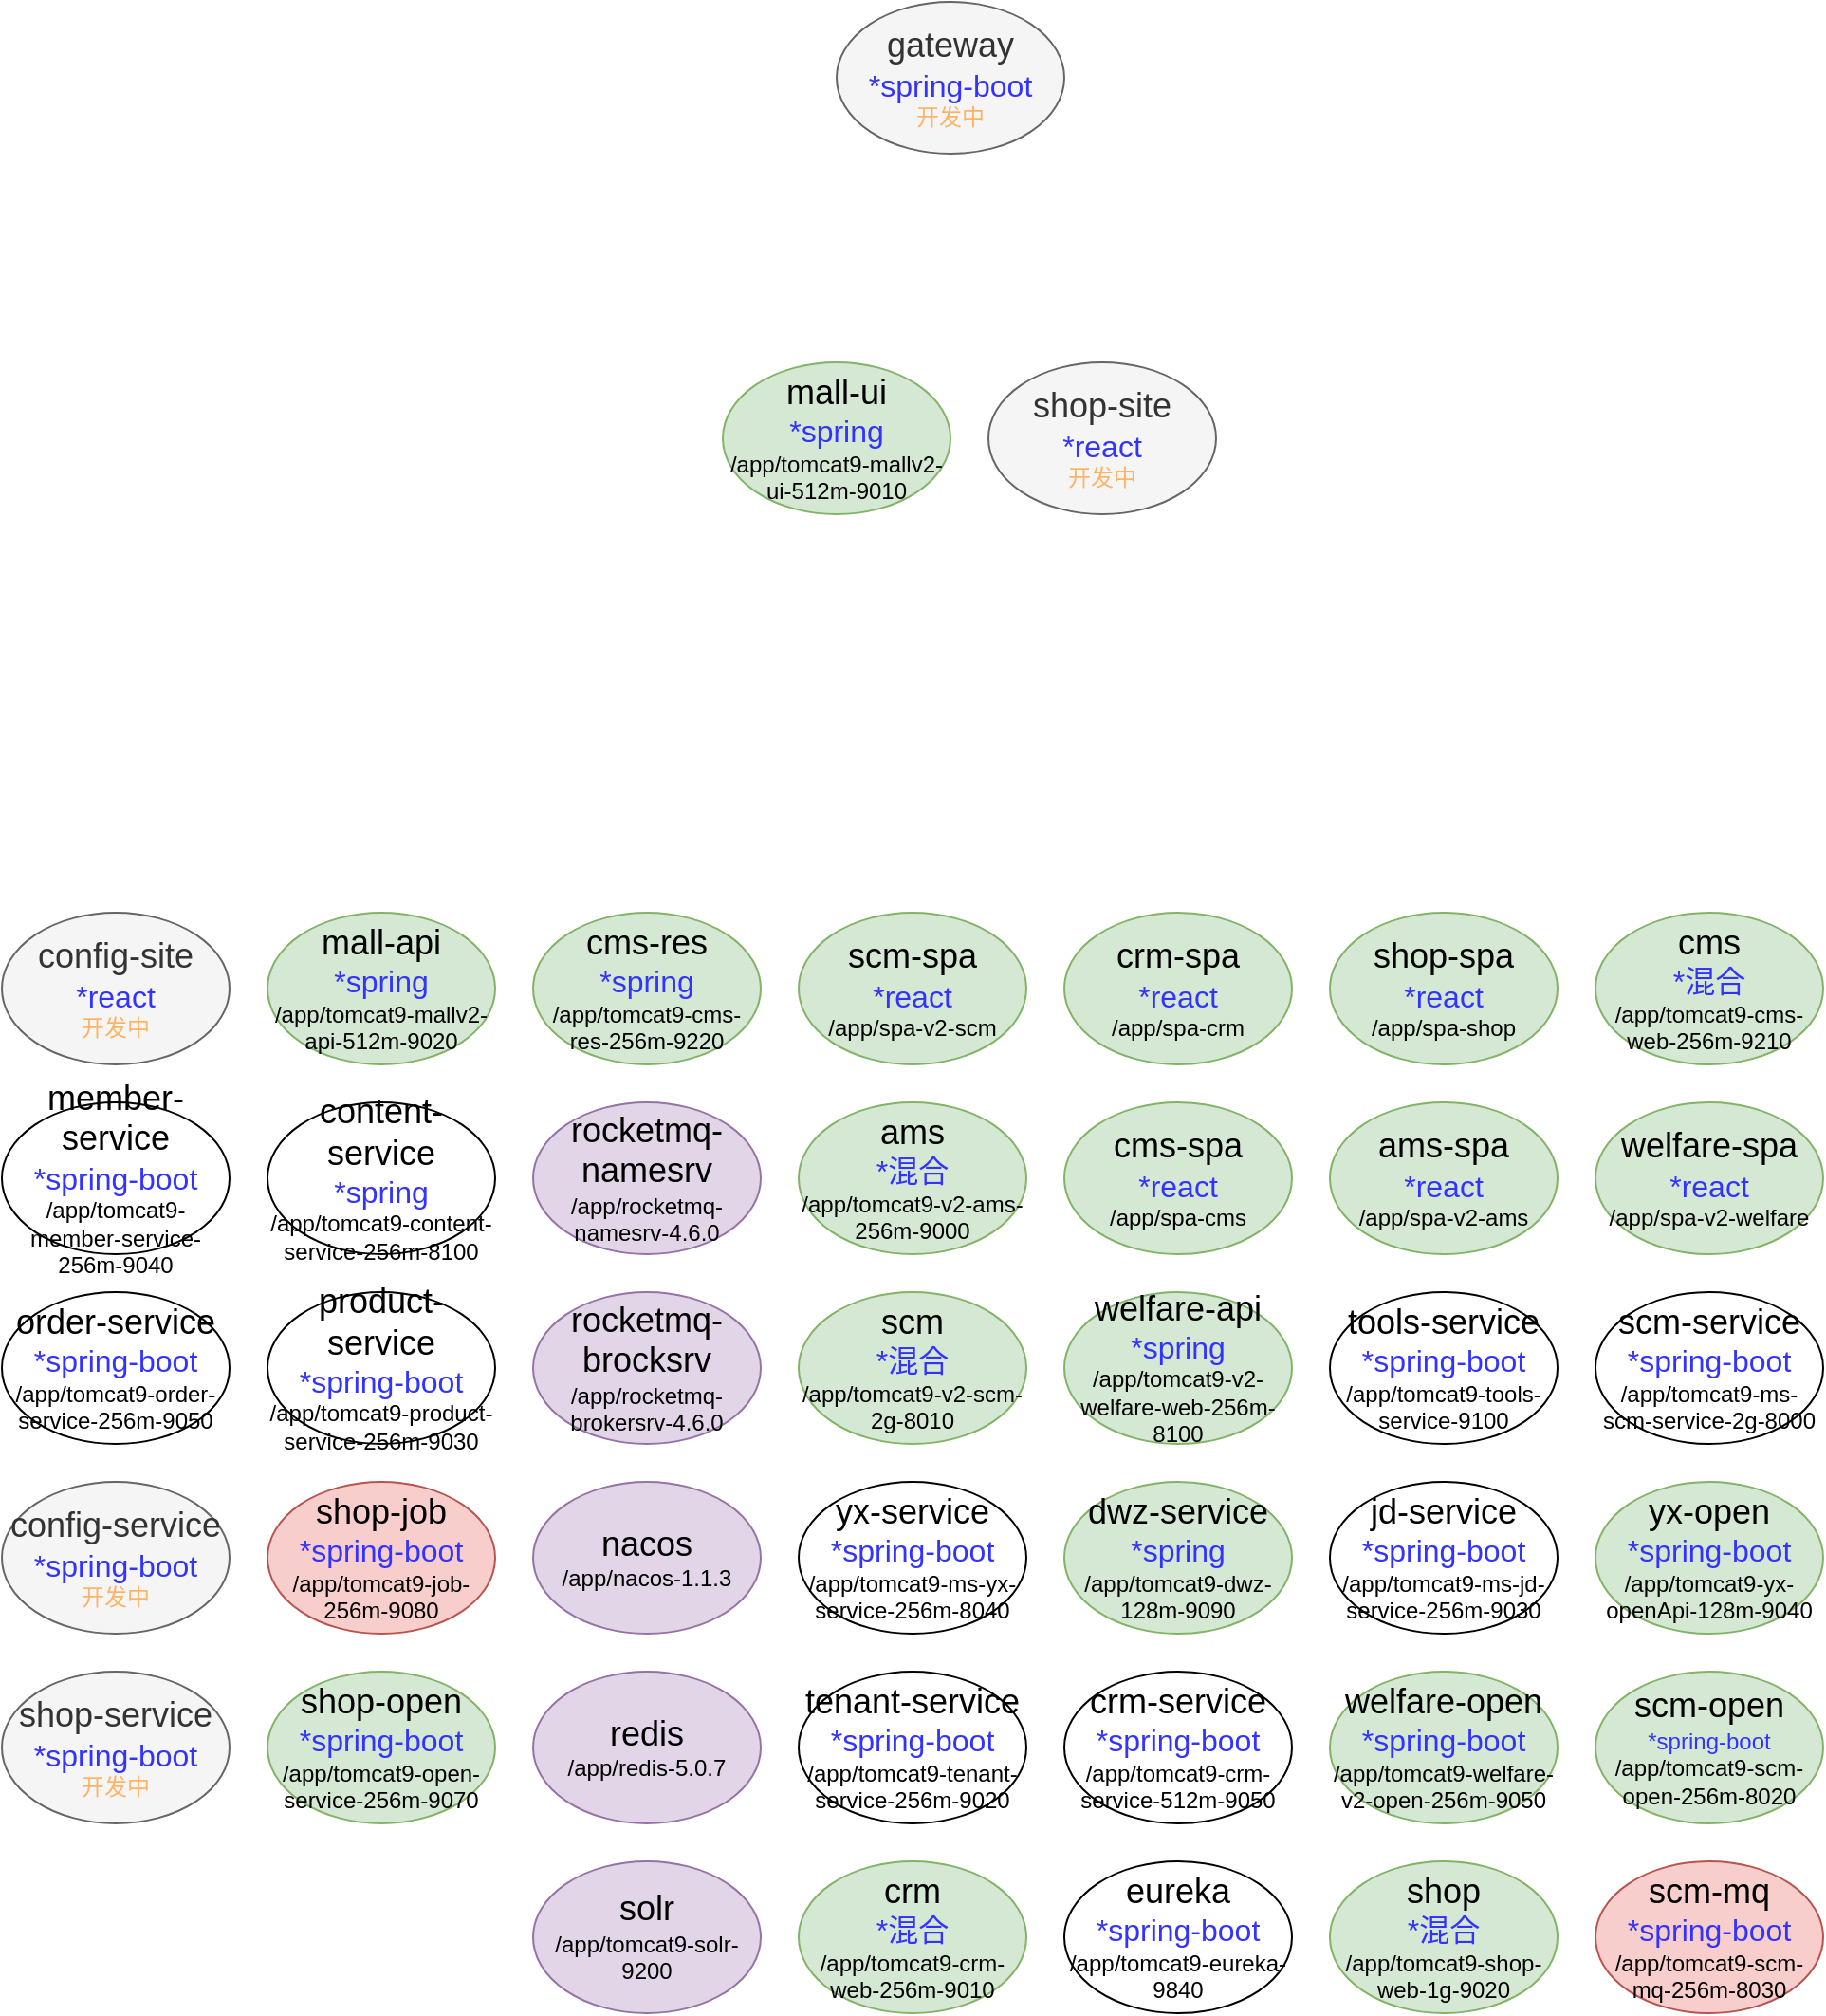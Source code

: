<mxfile version="14.4.8" type="github">
  <diagram id="3ZZgkMrMpcHuPMlteXBm" name="第 1 页">
    <mxGraphModel dx="1326" dy="2249" grid="1" gridSize="10" guides="1" tooltips="1" connect="1" arrows="1" fold="1" page="1" pageScale="1" pageWidth="827" pageHeight="1169" math="0" shadow="0">
      <root>
        <mxCell id="0" />
        <mxCell id="1" parent="0" />
        <mxCell id="qEij2Yaas0XUPH2C4u36-1" value="&lt;font&gt;&lt;font style=&quot;font-size: 18px&quot;&gt;mall-ui&lt;br&gt;&lt;/font&gt;&lt;font style=&quot;font-size: 16px&quot; color=&quot;#3333ff&quot;&gt;*spring&lt;br&gt;&lt;/font&gt;/app/tomcat9-mallv2-ui-512m-9010&lt;br&gt;&lt;/font&gt;" style="ellipse;whiteSpace=wrap;html=1;fillColor=#d5e8d4;strokeColor=#82b366;" vertex="1" parent="1">
          <mxGeometry x="440" y="-230" width="120" height="80" as="geometry" />
        </mxCell>
        <mxCell id="qEij2Yaas0XUPH2C4u36-2" value="&lt;font&gt;&lt;font&gt;&lt;font style=&quot;font-size: 18px&quot;&gt;shop-site&lt;/font&gt;&lt;br&gt;&lt;/font&gt;&lt;font style=&quot;font-size: 16px&quot; color=&quot;#3333ff&quot;&gt;*react&lt;br&gt;&lt;/font&gt;&lt;span style=&quot;color: rgb(255 , 179 , 102)&quot;&gt;开发中&lt;/span&gt;&lt;br&gt;&lt;/font&gt;" style="ellipse;whiteSpace=wrap;html=1;fillColor=#f5f5f5;strokeColor=#666666;fontColor=#333333;" vertex="1" parent="1">
          <mxGeometry x="580" y="-230" width="120" height="80" as="geometry" />
        </mxCell>
        <mxCell id="qEij2Yaas0XUPH2C4u36-4" value="&lt;font&gt;&lt;font style=&quot;font-size: 18px&quot;&gt;scm-spa&lt;br&gt;&lt;/font&gt;&lt;font style=&quot;font-size: 16px&quot; color=&quot;#3333ff&quot;&gt;*react&lt;br&gt;&lt;/font&gt;/app/spa-v2-scm&lt;br&gt;&lt;/font&gt;" style="ellipse;whiteSpace=wrap;html=1;fillColor=#d5e8d4;strokeColor=#82b366;" vertex="1" parent="1">
          <mxGeometry x="480" y="60" width="120" height="80" as="geometry" />
        </mxCell>
        <mxCell id="qEij2Yaas0XUPH2C4u36-5" value="&lt;font&gt;&lt;font style=&quot;font-size: 18px&quot;&gt;crm-spa&lt;br&gt;&lt;/font&gt;&lt;font color=&quot;#3333ff&quot; style=&quot;font-size: 16px&quot;&gt;*react&lt;br&gt;&lt;/font&gt;/app/spa-crm&lt;br&gt;&lt;/font&gt;" style="ellipse;whiteSpace=wrap;html=1;fillColor=#d5e8d4;strokeColor=#82b366;" vertex="1" parent="1">
          <mxGeometry x="620" y="60" width="120" height="80" as="geometry" />
        </mxCell>
        <mxCell id="qEij2Yaas0XUPH2C4u36-6" value="&lt;font&gt;&lt;font style=&quot;font-size: 18px&quot;&gt;shop-spa&lt;br&gt;&lt;/font&gt;&lt;font style=&quot;font-size: 16px&quot; color=&quot;#3333ff&quot;&gt;*react&lt;br&gt;&lt;/font&gt;/app/spa-shop&lt;br&gt;&lt;/font&gt;" style="ellipse;whiteSpace=wrap;html=1;fillColor=#d5e8d4;strokeColor=#82b366;" vertex="1" parent="1">
          <mxGeometry x="760" y="60" width="120" height="80" as="geometry" />
        </mxCell>
        <mxCell id="qEij2Yaas0XUPH2C4u36-7" value="&lt;font&gt;&lt;font style=&quot;font-size: 18px&quot;&gt;cms&lt;br&gt;&lt;/font&gt;&lt;font color=&quot;#3333ff&quot;&gt;&lt;font style=&quot;font-size: 16px&quot;&gt;*混合&lt;/font&gt;&lt;br&gt;&lt;/font&gt;/app/tomcat9-cms-web-256m-9210&lt;br&gt;&lt;/font&gt;" style="ellipse;whiteSpace=wrap;html=1;fillColor=#d5e8d4;strokeColor=#82b366;" vertex="1" parent="1">
          <mxGeometry x="900" y="60" width="120" height="80" as="geometry" />
        </mxCell>
        <mxCell id="qEij2Yaas0XUPH2C4u36-8" value="&lt;font&gt;&lt;font style=&quot;font-size: 18px&quot;&gt;ams&lt;br&gt;&lt;/font&gt;&lt;font color=&quot;#3333ff&quot; style=&quot;font-size: 16px&quot;&gt;*混合&lt;br&gt;&lt;/font&gt;/app/tomcat9-v2-ams-256m-9000&lt;br&gt;&lt;/font&gt;" style="ellipse;whiteSpace=wrap;html=1;fillColor=#d5e8d4;strokeColor=#82b366;" vertex="1" parent="1">
          <mxGeometry x="480" y="160" width="120" height="80" as="geometry" />
        </mxCell>
        <mxCell id="qEij2Yaas0XUPH2C4u36-9" value="&lt;font&gt;&lt;font style=&quot;font-size: 18px&quot;&gt;welfare-spa&lt;br&gt;&lt;/font&gt;&lt;font style=&quot;font-size: 16px&quot; color=&quot;#3333ff&quot;&gt;*react&lt;br&gt;&lt;/font&gt;/app/spa-v2-welfare&lt;br&gt;&lt;/font&gt;" style="ellipse;whiteSpace=wrap;html=1;fillColor=#d5e8d4;strokeColor=#82b366;" vertex="1" parent="1">
          <mxGeometry x="900" y="160" width="120" height="80" as="geometry" />
        </mxCell>
        <mxCell id="qEij2Yaas0XUPH2C4u36-10" value="&lt;font&gt;&lt;span style=&quot;font-size: 18px&quot;&gt;mall-api&lt;br&gt;&lt;/span&gt;&lt;font color=&quot;#3333ff&quot; style=&quot;font-size: 16px&quot;&gt;*spring&lt;br&gt;&lt;/font&gt;/app/tomcat9-mallv2-api-512m-9020&lt;br&gt;&lt;/font&gt;" style="ellipse;whiteSpace=wrap;html=1;fillColor=#d5e8d4;strokeColor=#82b366;" vertex="1" parent="1">
          <mxGeometry x="200" y="60" width="120" height="80" as="geometry" />
        </mxCell>
        <mxCell id="qEij2Yaas0XUPH2C4u36-11" value="&lt;font&gt;&lt;font style=&quot;font-size: 18px&quot;&gt;cms-spa&lt;br&gt;&lt;/font&gt;&lt;font style=&quot;font-size: 16px&quot; color=&quot;#3333ff&quot;&gt;*react&lt;br&gt;&lt;/font&gt;/app/spa-cms&lt;br&gt;&lt;/font&gt;" style="ellipse;whiteSpace=wrap;html=1;fillColor=#d5e8d4;strokeColor=#82b366;" vertex="1" parent="1">
          <mxGeometry x="620" y="160" width="120" height="80" as="geometry" />
        </mxCell>
        <mxCell id="qEij2Yaas0XUPH2C4u36-12" value="&lt;font&gt;&lt;font style=&quot;font-size: 18px&quot;&gt;ams-spa&lt;br&gt;&lt;/font&gt;&lt;font style=&quot;font-size: 16px&quot; color=&quot;#3333ff&quot;&gt;*react&lt;br&gt;&lt;/font&gt;/app/spa-v2-ams&lt;br&gt;&lt;/font&gt;" style="ellipse;whiteSpace=wrap;html=1;fillColor=#d5e8d4;strokeColor=#82b366;" vertex="1" parent="1">
          <mxGeometry x="760" y="160" width="120" height="80" as="geometry" />
        </mxCell>
        <mxCell id="qEij2Yaas0XUPH2C4u36-13" value="&lt;font&gt;&lt;font style=&quot;font-size: 18px&quot;&gt;scm&lt;br&gt;&lt;/font&gt;&lt;font style=&quot;font-size: 16px&quot; color=&quot;#3333ff&quot;&gt;*混合&lt;br&gt;&lt;/font&gt;/app/tomcat9-v2-scm-2g-8010&lt;br&gt;&lt;/font&gt;" style="ellipse;whiteSpace=wrap;html=1;fillColor=#d5e8d4;strokeColor=#82b366;" vertex="1" parent="1">
          <mxGeometry x="480" y="260" width="120" height="80" as="geometry" />
        </mxCell>
        <mxCell id="qEij2Yaas0XUPH2C4u36-15" value="&lt;font&gt;&lt;span style=&quot;font-size: 18px&quot;&gt;scm-service&lt;br&gt;&lt;/span&gt;&lt;font style=&quot;font-size: 16px&quot; color=&quot;#3333ff&quot;&gt;*spring-boot&lt;br&gt;&lt;/font&gt;/app/tomcat9-ms-scm-service-2g-8000&lt;br&gt;&lt;/font&gt;" style="ellipse;whiteSpace=wrap;html=1;" vertex="1" parent="1">
          <mxGeometry x="900" y="260" width="120" height="80" as="geometry" />
        </mxCell>
        <mxCell id="qEij2Yaas0XUPH2C4u36-16" value="&lt;font&gt;&lt;span style=&quot;font-size: 18px&quot;&gt;member-service&lt;br&gt;&lt;/span&gt;&lt;font color=&quot;#3333ff&quot; style=&quot;font-size: 16px&quot;&gt;*spring-boot&lt;br&gt;&lt;/font&gt;/app/tomcat9-member-service-256m-9040&lt;br&gt;&lt;/font&gt;" style="ellipse;whiteSpace=wrap;html=1;" vertex="1" parent="1">
          <mxGeometry x="60" y="160" width="120" height="80" as="geometry" />
        </mxCell>
        <mxCell id="qEij2Yaas0XUPH2C4u36-17" value="&lt;font&gt;&lt;span style=&quot;font-size: 18px&quot;&gt;order-service&lt;br&gt;&lt;/span&gt;&lt;font color=&quot;#3333ff&quot; style=&quot;font-size: 16px&quot;&gt;*spring-boot&lt;br&gt;&lt;/font&gt;/app/tomcat9-order-service-256m-9050&lt;br&gt;&lt;/font&gt;" style="ellipse;whiteSpace=wrap;html=1;" vertex="1" parent="1">
          <mxGeometry x="60" y="260" width="120" height="80" as="geometry" />
        </mxCell>
        <mxCell id="qEij2Yaas0XUPH2C4u36-18" value="&lt;font&gt;&lt;span style=&quot;font-size: 18px&quot;&gt;product-service&lt;br&gt;&lt;/span&gt;&lt;font color=&quot;#3333ff&quot; style=&quot;font-size: 16px&quot;&gt;*spring-boot&lt;br&gt;&lt;/font&gt;/app/tomcat9-product-service-256m-9030&lt;br&gt;&lt;/font&gt;" style="ellipse;whiteSpace=wrap;html=1;" vertex="1" parent="1">
          <mxGeometry x="200" y="260" width="120" height="80" as="geometry" />
        </mxCell>
        <mxCell id="qEij2Yaas0XUPH2C4u36-19" value="&lt;font&gt;&lt;span style=&quot;font-size: 18px&quot;&gt;content-service&lt;br&gt;&lt;/span&gt;&lt;font color=&quot;#3333ff&quot; style=&quot;font-size: 16px&quot;&gt;*spring&lt;br&gt;&lt;/font&gt;/app/tomcat9-content-service-256m-8100&lt;br&gt;&lt;/font&gt;" style="ellipse;whiteSpace=wrap;html=1;" vertex="1" parent="1">
          <mxGeometry x="200" y="160" width="120" height="80" as="geometry" />
        </mxCell>
        <mxCell id="qEij2Yaas0XUPH2C4u36-20" value="&lt;font&gt;&lt;span style=&quot;font-size: 18px&quot;&gt;tools-service&lt;br&gt;&lt;/span&gt;&lt;font color=&quot;#3333ff&quot; style=&quot;font-size: 16px&quot;&gt;*spring-boot&lt;br&gt;&lt;/font&gt;/app/tomcat9-tools-service-9100&lt;br&gt;&lt;/font&gt;" style="ellipse;whiteSpace=wrap;html=1;" vertex="1" parent="1">
          <mxGeometry x="760" y="260" width="120" height="80" as="geometry" />
        </mxCell>
        <mxCell id="qEij2Yaas0XUPH2C4u36-21" value="&lt;font&gt;&lt;span style=&quot;font-size: 18px&quot;&gt;yx-service&lt;br&gt;&lt;/span&gt;&lt;font style=&quot;font-size: 16px&quot; color=&quot;#3333ff&quot;&gt;*spring-boot&lt;br&gt;&lt;/font&gt;/app/tomcat9-ms-yx-service-256m-8040&lt;br&gt;&lt;/font&gt;" style="ellipse;whiteSpace=wrap;html=1;" vertex="1" parent="1">
          <mxGeometry x="480" y="360" width="120" height="80" as="geometry" />
        </mxCell>
        <mxCell id="qEij2Yaas0XUPH2C4u36-22" value="&lt;font&gt;&lt;span style=&quot;font-size: 18px&quot;&gt;jd-service&lt;br&gt;&lt;/span&gt;&lt;font style=&quot;font-size: 16px&quot; color=&quot;#3333ff&quot;&gt;*spring-boot&lt;br&gt;&lt;/font&gt;/app/tomcat9-ms-jd-service-256m-9030&lt;br&gt;&lt;/font&gt;" style="ellipse;whiteSpace=wrap;html=1;" vertex="1" parent="1">
          <mxGeometry x="760" y="360" width="120" height="80" as="geometry" />
        </mxCell>
        <mxCell id="qEij2Yaas0XUPH2C4u36-25" value="&lt;font&gt;&lt;font&gt;&lt;font style=&quot;font-size: 18px&quot;&gt;shop-service&lt;/font&gt;&lt;br&gt;&lt;/font&gt;&lt;font style=&quot;font-size: 16px&quot; color=&quot;#3333ff&quot;&gt;*spring-boot&lt;br&gt;&lt;/font&gt;&lt;font color=&quot;#ffb366&quot;&gt;开发中&lt;/font&gt;&lt;br&gt;&lt;/font&gt;" style="ellipse;whiteSpace=wrap;html=1;fillColor=#f5f5f5;strokeColor=#666666;fontColor=#333333;" vertex="1" parent="1">
          <mxGeometry x="60" y="460" width="120" height="80" as="geometry" />
        </mxCell>
        <mxCell id="qEij2Yaas0XUPH2C4u36-26" value="&lt;font&gt;&lt;font&gt;&lt;font style=&quot;font-size: 18px&quot;&gt;config-service&lt;/font&gt;&lt;br&gt;&lt;/font&gt;&lt;font style=&quot;font-size: 16px&quot; color=&quot;#3333ff&quot;&gt;*spring-boot&lt;br&gt;&lt;/font&gt;&lt;span style=&quot;color: rgb(255 , 179 , 102)&quot;&gt;开发中&lt;/span&gt;&lt;br&gt;&lt;/font&gt;" style="ellipse;whiteSpace=wrap;html=1;fillColor=#f5f5f5;strokeColor=#666666;fontColor=#333333;" vertex="1" parent="1">
          <mxGeometry x="60" y="360" width="120" height="80" as="geometry" />
        </mxCell>
        <mxCell id="qEij2Yaas0XUPH2C4u36-27" value="&lt;font&gt;&lt;font&gt;&lt;font style=&quot;font-size: 18px&quot;&gt;config-site&lt;/font&gt;&lt;br&gt;&lt;/font&gt;&lt;font style=&quot;font-size: 16px&quot; color=&quot;#3333ff&quot;&gt;*react&lt;br&gt;&lt;/font&gt;&lt;span style=&quot;color: rgb(255 , 179 , 102)&quot;&gt;开发中&lt;/span&gt;&lt;br&gt;&lt;/font&gt;" style="ellipse;whiteSpace=wrap;html=1;fillColor=#f5f5f5;strokeColor=#666666;fontColor=#333333;" vertex="1" parent="1">
          <mxGeometry x="60" y="60" width="120" height="80" as="geometry" />
        </mxCell>
        <mxCell id="qEij2Yaas0XUPH2C4u36-29" value="&lt;font&gt;&lt;font&gt;&lt;font style=&quot;font-size: 18px&quot;&gt;gateway&lt;/font&gt;&lt;br&gt;&lt;/font&gt;&lt;font style=&quot;font-size: 16px&quot; color=&quot;#3333ff&quot;&gt;*spring-boot&lt;br&gt;&lt;/font&gt;&lt;font color=&quot;#ffb366&quot;&gt;开发中&lt;/font&gt;&lt;br&gt;&lt;/font&gt;" style="ellipse;whiteSpace=wrap;html=1;fillColor=#f5f5f5;strokeColor=#666666;fontColor=#333333;" vertex="1" parent="1">
          <mxGeometry x="500" y="-420" width="120" height="80" as="geometry" />
        </mxCell>
        <mxCell id="qEij2Yaas0XUPH2C4u36-31" value="&lt;font&gt;&lt;span style=&quot;font-size: 18px&quot;&gt;welfare-open&lt;br&gt;&lt;/span&gt;&lt;font style=&quot;font-size: 16px&quot; color=&quot;#3333ff&quot;&gt;*spring-boot&lt;br&gt;&lt;/font&gt;/app/tomcat9-welfare-v2-open-256m-9050&lt;br&gt;&lt;/font&gt;" style="ellipse;whiteSpace=wrap;html=1;fillColor=#d5e8d4;strokeColor=#82b366;" vertex="1" parent="1">
          <mxGeometry x="760" y="460" width="120" height="80" as="geometry" />
        </mxCell>
        <mxCell id="qEij2Yaas0XUPH2C4u36-32" value="&lt;font&gt;&lt;span style=&quot;font-size: 18px&quot;&gt;tenant-service&lt;br&gt;&lt;/span&gt;&lt;font style=&quot;font-size: 16px&quot; color=&quot;#3333ff&quot;&gt;*spring-boot&lt;br&gt;&lt;/font&gt;/app/tomcat9-tenant-service-256m-9020&lt;br&gt;&lt;/font&gt;" style="ellipse;whiteSpace=wrap;html=1;" vertex="1" parent="1">
          <mxGeometry x="480" y="460" width="120" height="80" as="geometry" />
        </mxCell>
        <mxCell id="qEij2Yaas0XUPH2C4u36-33" value="&lt;font&gt;&lt;span style=&quot;font-size: 18px&quot;&gt;shop-job&lt;br&gt;&lt;/span&gt;&lt;font style=&quot;font-size: 16px&quot; color=&quot;#3333ff&quot;&gt;*spring-boot&lt;br&gt;&lt;/font&gt;/app/tomcat9-job-256m-9080&lt;br&gt;&lt;/font&gt;" style="ellipse;whiteSpace=wrap;html=1;fillColor=#f8cecc;strokeColor=#b85450;" vertex="1" parent="1">
          <mxGeometry x="200" y="360" width="120" height="80" as="geometry" />
        </mxCell>
        <mxCell id="qEij2Yaas0XUPH2C4u36-34" value="&lt;font&gt;&lt;span style=&quot;font-size: 18px&quot;&gt;crm-service&lt;br&gt;&lt;/span&gt;&lt;font style=&quot;font-size: 16px&quot; color=&quot;#3333ff&quot;&gt;*spring-boot&lt;br&gt;&lt;/font&gt;/app/tomcat9-crm-service-512m-9050&lt;br&gt;&lt;/font&gt;" style="ellipse;whiteSpace=wrap;html=1;" vertex="1" parent="1">
          <mxGeometry x="620" y="460" width="120" height="80" as="geometry" />
        </mxCell>
        <mxCell id="qEij2Yaas0XUPH2C4u36-35" value="&lt;font&gt;&lt;span style=&quot;font-size: 18px&quot;&gt;crm&lt;br&gt;&lt;/span&gt;&lt;font style=&quot;font-size: 16px&quot; color=&quot;#3333ff&quot;&gt;*混合&lt;br&gt;&lt;/font&gt;/app/tomcat9-crm-web-256m-9010&lt;br&gt;&lt;/font&gt;" style="ellipse;whiteSpace=wrap;html=1;fillColor=#d5e8d4;strokeColor=#82b366;" vertex="1" parent="1">
          <mxGeometry x="480" y="560" width="120" height="80" as="geometry" />
        </mxCell>
        <mxCell id="qEij2Yaas0XUPH2C4u36-36" value="&lt;span style=&quot;font-size: 18px&quot;&gt;eureka&lt;br&gt;&lt;/span&gt;&lt;font style=&quot;font-size: 12px&quot;&gt;&lt;span style=&quot;color: rgb(51 , 51 , 255) ; font-size: 16px&quot;&gt;*spring-boot&lt;/span&gt;&lt;br&gt;/app/tomcat9-eureka-9840&lt;br&gt;&lt;/font&gt;" style="ellipse;whiteSpace=wrap;html=1;" vertex="1" parent="1">
          <mxGeometry x="620" y="560" width="120" height="80" as="geometry" />
        </mxCell>
        <mxCell id="qEij2Yaas0XUPH2C4u36-37" value="&lt;font&gt;&lt;font style=&quot;font-size: 18px&quot;&gt;cms-res&lt;br&gt;&lt;/font&gt;&lt;font style=&quot;font-size: 16px&quot; color=&quot;#3333ff&quot;&gt;*spring&lt;br&gt;&lt;/font&gt;/app/tomcat9-cms-res-256m-9220&lt;br&gt;&lt;/font&gt;" style="ellipse;whiteSpace=wrap;html=1;fillColor=#d5e8d4;strokeColor=#82b366;" vertex="1" parent="1">
          <mxGeometry x="340" y="60" width="120" height="80" as="geometry" />
        </mxCell>
        <mxCell id="qEij2Yaas0XUPH2C4u36-38" value="&lt;font&gt;&lt;span style=&quot;font-size: 18px&quot;&gt;shop&lt;br&gt;&lt;/span&gt;&lt;font style=&quot;font-size: 16px&quot; color=&quot;#3333ff&quot;&gt;*混合&lt;br&gt;&lt;/font&gt;/app/tomcat9-shop-web-1g-9020&lt;br&gt;&lt;/font&gt;" style="ellipse;whiteSpace=wrap;html=1;fillColor=#d5e8d4;strokeColor=#82b366;" vertex="1" parent="1">
          <mxGeometry x="760" y="560" width="120" height="80" as="geometry" />
        </mxCell>
        <mxCell id="qEij2Yaas0XUPH2C4u36-39" value="&lt;span style=&quot;font-size: 18px&quot;&gt;scm-mq&lt;br&gt;&lt;/span&gt;&lt;font style=&quot;font-size: 12px&quot;&gt;&lt;span style=&quot;color: rgb(51 , 51 , 255) ; font-size: 16px&quot;&gt;*spring-boot&lt;/span&gt;&lt;br&gt;/app/tomcat9-scm-mq-256m-8030&lt;br&gt;&lt;/font&gt;" style="ellipse;whiteSpace=wrap;html=1;fillColor=#f8cecc;strokeColor=#b85450;" vertex="1" parent="1">
          <mxGeometry x="900" y="560" width="120" height="80" as="geometry" />
        </mxCell>
        <mxCell id="qEij2Yaas0XUPH2C4u36-40" value="&lt;span style=&quot;font-size: 18px&quot;&gt;scm-open&lt;br&gt;&lt;/span&gt;&lt;font style=&quot;font-size: 12px&quot;&gt;&lt;font color=&quot;#3333ff&quot;&gt;*spring-boot&lt;/font&gt;&lt;br&gt;/app/tomcat9-scm-open-256m-8020&lt;br&gt;&lt;/font&gt;" style="ellipse;whiteSpace=wrap;html=1;fillColor=#d5e8d4;strokeColor=#82b366;" vertex="1" parent="1">
          <mxGeometry x="900" y="460" width="120" height="80" as="geometry" />
        </mxCell>
        <mxCell id="qEij2Yaas0XUPH2C4u36-41" value="&lt;span style=&quot;font-size: 18px&quot;&gt;shop-open&lt;br&gt;&lt;/span&gt;&lt;font style=&quot;font-size: 12px&quot;&gt;&lt;span style=&quot;color: rgb(51 , 51 , 255) ; font-size: 16px&quot;&gt;*spring-boot&lt;/span&gt;&lt;br&gt;/app/tomcat9-open-service-256m-9070&lt;br&gt;&lt;/font&gt;" style="ellipse;whiteSpace=wrap;html=1;fillColor=#d5e8d4;strokeColor=#82b366;" vertex="1" parent="1">
          <mxGeometry x="200" y="460" width="120" height="80" as="geometry" />
        </mxCell>
        <mxCell id="qEij2Yaas0XUPH2C4u36-42" value="&lt;font&gt;&lt;span style=&quot;font-size: 18px&quot;&gt;dwz-service&lt;br&gt;&lt;/span&gt;&lt;span style=&quot;color: rgb(51 , 51 , 255) ; font-size: 16px&quot;&gt;*spring&lt;br&gt;&lt;/span&gt;/app/tomcat9-dwz-128m-9090&lt;br&gt;&lt;/font&gt;" style="ellipse;whiteSpace=wrap;html=1;fillColor=#d5e8d4;strokeColor=#82b366;" vertex="1" parent="1">
          <mxGeometry x="620" y="360" width="120" height="80" as="geometry" />
        </mxCell>
        <mxCell id="qEij2Yaas0XUPH2C4u36-43" value="&lt;span style=&quot;font-size: 18px&quot;&gt;nacos&lt;/span&gt;&lt;br&gt;&lt;span&gt;/app/nacos-1.1.3&lt;/span&gt;" style="ellipse;whiteSpace=wrap;html=1;fillColor=#e1d5e7;strokeColor=#9673a6;" vertex="1" parent="1">
          <mxGeometry x="340" y="360" width="120" height="80" as="geometry" />
        </mxCell>
        <mxCell id="qEij2Yaas0XUPH2C4u36-44" value="&lt;span style=&quot;font-size: 18px&quot;&gt;rocketmq-namesrv&lt;/span&gt;&lt;br&gt;&lt;span&gt;/app/rocketmq-namesrv-4.6.0&lt;/span&gt;" style="ellipse;whiteSpace=wrap;html=1;fillColor=#e1d5e7;strokeColor=#9673a6;" vertex="1" parent="1">
          <mxGeometry x="340" y="160" width="120" height="80" as="geometry" />
        </mxCell>
        <mxCell id="qEij2Yaas0XUPH2C4u36-45" value="&lt;span style=&quot;font-size: 18px&quot;&gt;rocketmq-brocksrv&lt;/span&gt;&lt;br&gt;&lt;span&gt;/app/rocketmq-brokersrv-4.6.0&lt;/span&gt;" style="ellipse;whiteSpace=wrap;html=1;fillColor=#e1d5e7;strokeColor=#9673a6;" vertex="1" parent="1">
          <mxGeometry x="340" y="260" width="120" height="80" as="geometry" />
        </mxCell>
        <mxCell id="qEij2Yaas0XUPH2C4u36-46" value="&lt;span style=&quot;font-size: 18px&quot;&gt;redis&lt;/span&gt;&lt;br&gt;&lt;span&gt;/app/redis-5.0.7&lt;/span&gt;" style="ellipse;whiteSpace=wrap;html=1;fillColor=#e1d5e7;strokeColor=#9673a6;" vertex="1" parent="1">
          <mxGeometry x="340" y="460" width="120" height="80" as="geometry" />
        </mxCell>
        <mxCell id="qEij2Yaas0XUPH2C4u36-48" value="&lt;font&gt;&lt;span style=&quot;font-size: 18px&quot;&gt;yx-open&lt;br&gt;&lt;/span&gt;&lt;font style=&quot;font-size: 16px&quot; color=&quot;#3333ff&quot;&gt;*spring-boot&lt;br&gt;&lt;/font&gt;/app/tomcat9-yx-openApi-128m-9040&lt;br&gt;&lt;/font&gt;" style="ellipse;whiteSpace=wrap;html=1;fillColor=#d5e8d4;strokeColor=#82b366;" vertex="1" parent="1">
          <mxGeometry x="900" y="360" width="120" height="80" as="geometry" />
        </mxCell>
        <mxCell id="qEij2Yaas0XUPH2C4u36-49" value="&lt;font&gt;&lt;font style=&quot;font-size: 18px&quot;&gt;welfare-api&lt;br&gt;&lt;/font&gt;&lt;font style=&quot;font-size: 16px&quot; color=&quot;#3333ff&quot;&gt;*spring&lt;br&gt;&lt;/font&gt;/app/tomcat9-v2-welfare-web-256m-8100&lt;br&gt;&lt;/font&gt;" style="ellipse;whiteSpace=wrap;html=1;fillColor=#d5e8d4;strokeColor=#82b366;" vertex="1" parent="1">
          <mxGeometry x="620" y="260" width="120" height="80" as="geometry" />
        </mxCell>
        <mxCell id="qEij2Yaas0XUPH2C4u36-50" value="&lt;span&gt;&lt;font style=&quot;font-size: 18px&quot;&gt;solr&lt;/font&gt;&lt;br&gt;/app/tomcat9-solr-9200&lt;br&gt;&lt;/span&gt;" style="ellipse;whiteSpace=wrap;html=1;fillColor=#e1d5e7;strokeColor=#9673a6;" vertex="1" parent="1">
          <mxGeometry x="340" y="560" width="120" height="80" as="geometry" />
        </mxCell>
      </root>
    </mxGraphModel>
  </diagram>
</mxfile>
